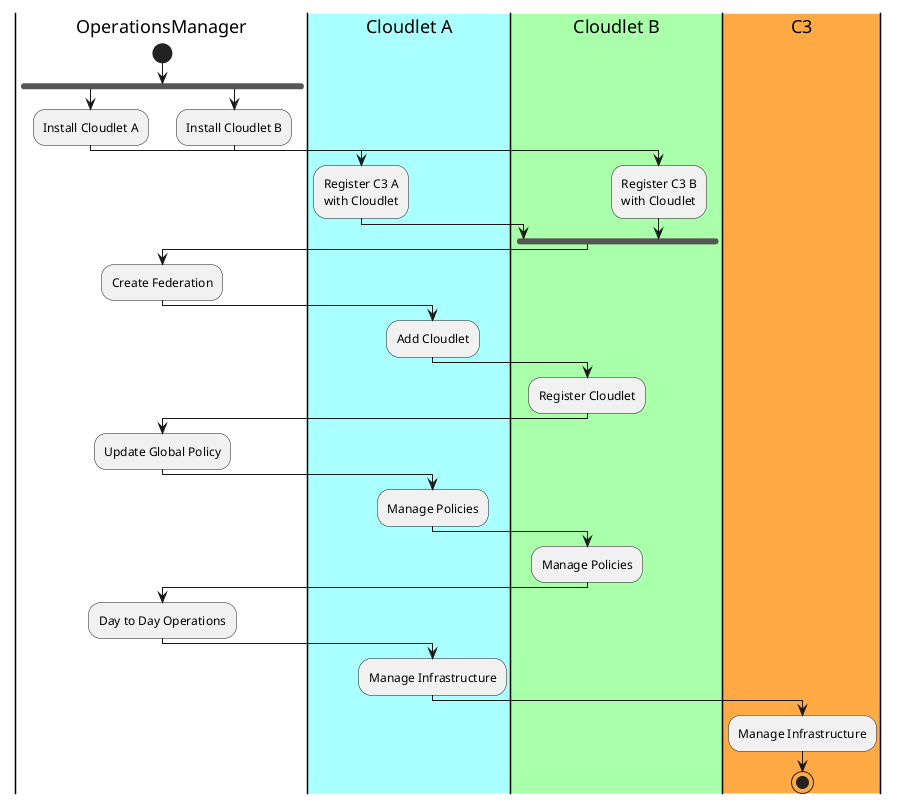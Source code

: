 @startuml
|OperationsManager|
start
fork
:Install Cloudlet A;
|#aaffff|Cloudlet A|
:Register C3 A\nwith Cloudlet;
fork again
|OperationsManager|
:Install Cloudlet B;
|#aaffaa|Cloudlet B|
:Register C3 B\nwith Cloudlet;
end fork
|OperationsManager|
:Create Federation;
|Cloudlet A|
:Add Cloudlet;
|Cloudlet B|
:Register Cloudlet;
|OperationsManager|
:Update Global Policy;
|Cloudlet A|
:Manage Policies;
|Cloudlet B|
:Manage Policies;
|OperationsManager|
|OperationsManager|
:Day to Day Operations;
|Cloudlet A|
:Manage Infrastructure;
|#ffaa44|C3|
:Manage Infrastructure;
stop

@enduml

